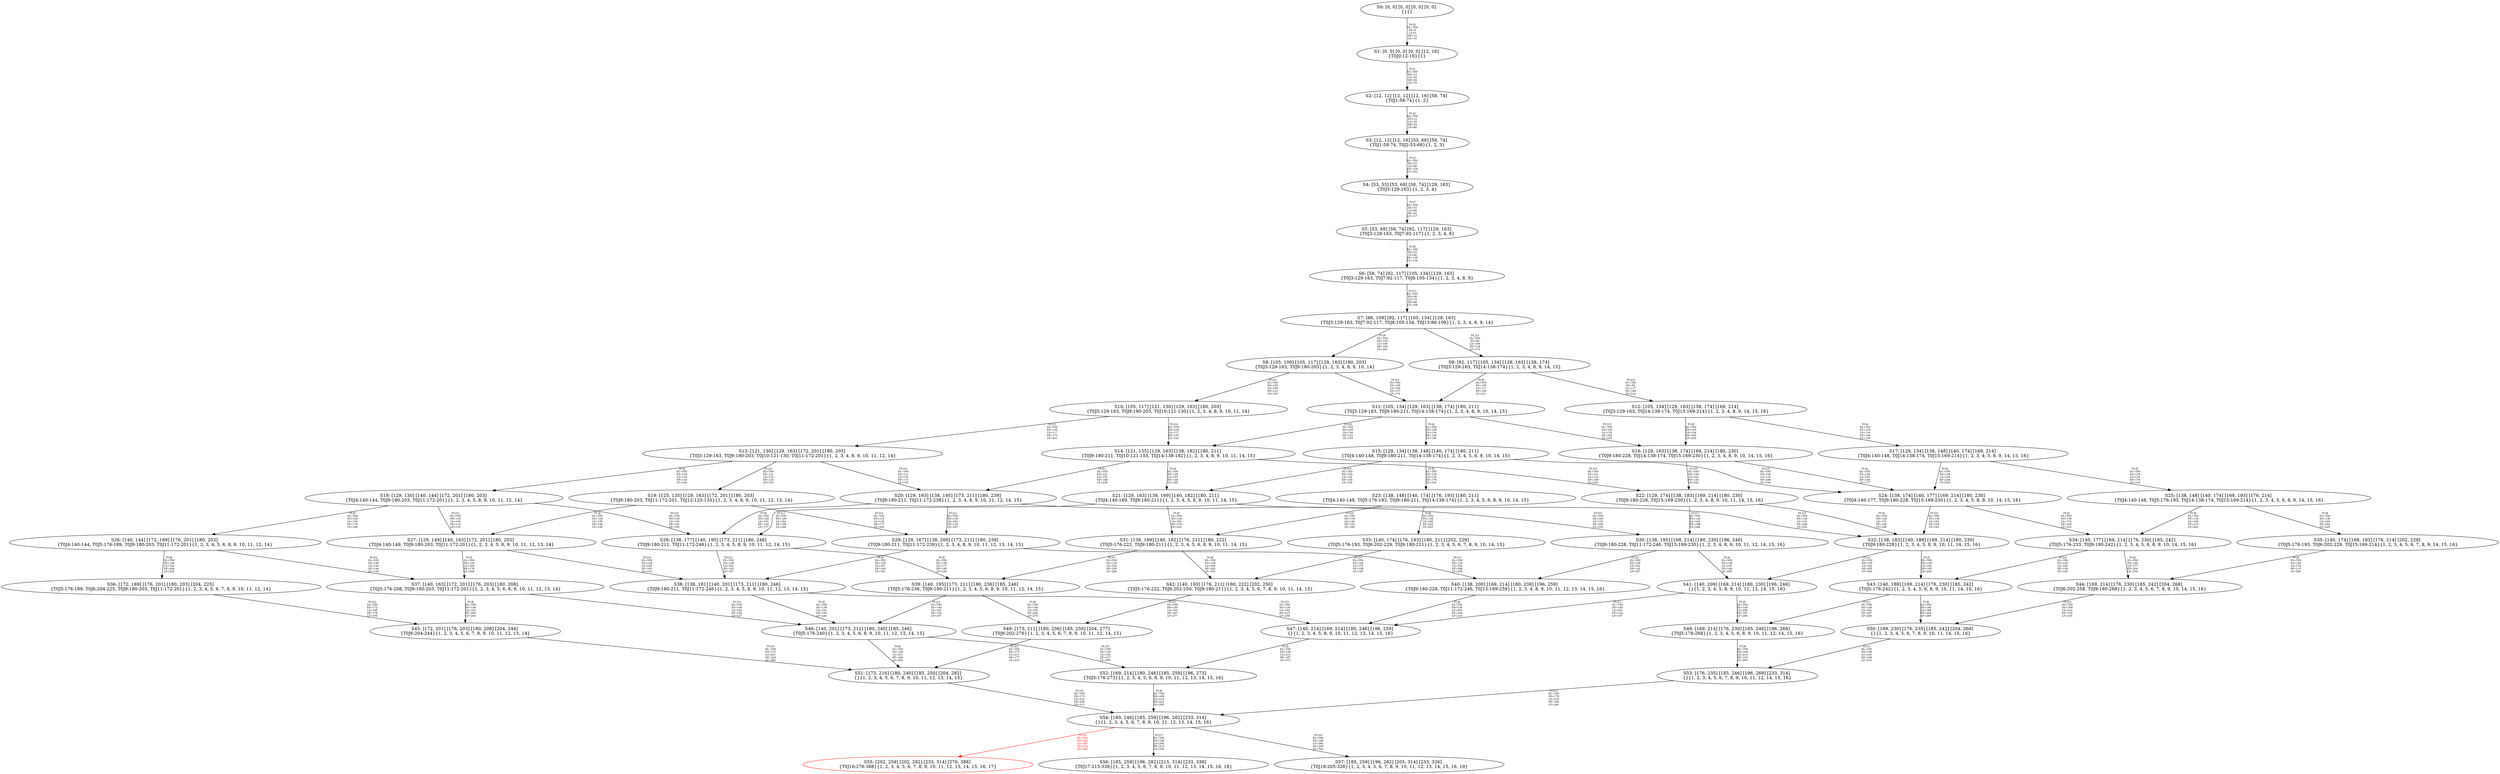 digraph {
	S0[label="S0: [0, 0] [0, 0] [0, 0] [0, 0] \n{}{}"];
	S1[label="S1: [0, 0] [0, 0] [0, 0] [12, 16] \n{T0J0:12-16}{1}"];
	S2[label="S2: [12, 12] [12, 12] [12, 16] [58, 74] \n{T0J1:58-74}{1, 2}"];
	S3[label="S3: [12, 12] [12, 16] [53, 68] [58, 74] \n{T0J1:58-74, T0J2:53-68}{1, 2, 3}"];
	S4[label="S4: [53, 53] [53, 68] [58, 74] [129, 163] \n{T0J3:129-163}{1, 2, 3, 4}"];
	S5[label="S5: [53, 68] [58, 74] [92, 117] [129, 163] \n{T0J3:129-163, T0J7:92-117}{1, 2, 3, 4, 8}"];
	S6[label="S6: [58, 74] [92, 117] [105, 134] [129, 163] \n{T0J3:129-163, T0J7:92-117, T0J8:105-134}{1, 2, 3, 4, 8, 9}"];
	S7[label="S7: [86, 109] [92, 117] [105, 134] [129, 163] \n{T0J3:129-163, T0J7:92-117, T0J8:105-134, T0J13:86-109}{1, 2, 3, 4, 8, 9, 14}"];
	S8[label="S8: [105, 109] [105, 117] [129, 163] [180, 203] \n{T0J3:129-163, T0J9:180-203}{1, 2, 3, 4, 8, 9, 10, 14}"];
	S9[label="S9: [92, 117] [105, 134] [129, 163] [138, 174] \n{T0J3:129-163, T0J14:138-174}{1, 2, 3, 4, 8, 9, 14, 15}"];
	S10[label="S10: [105, 117] [121, 130] [129, 163] [180, 203] \n{T0J3:129-163, T0J9:180-203, T0J10:121-130}{1, 2, 3, 4, 8, 9, 10, 11, 14}"];
	S11[label="S11: [105, 134] [129, 163] [138, 174] [180, 211] \n{T0J3:129-163, T0J9:180-211, T0J14:138-174}{1, 2, 3, 4, 8, 9, 10, 14, 15}"];
	S12[label="S12: [105, 134] [129, 163] [138, 174] [169, 214] \n{T0J3:129-163, T0J14:138-174, T0J15:169-214}{1, 2, 3, 4, 8, 9, 14, 15, 16}"];
	S13[label="S13: [121, 130] [129, 163] [172, 201] [180, 203] \n{T0J3:129-163, T0J9:180-203, T0J10:121-130, T0J11:172-201}{1, 2, 3, 4, 8, 9, 10, 11, 12, 14}"];
	S14[label="S14: [121, 155] [129, 163] [138, 182] [180, 211] \n{T0J9:180-211, T0J10:121-155, T0J14:138-182}{1, 2, 3, 4, 8, 9, 10, 11, 14, 15}"];
	S15[label="S15: [129, 134] [138, 148] [140, 174] [180, 211] \n{T0J4:140-148, T0J9:180-211, T0J14:138-174}{1, 2, 3, 4, 5, 8, 9, 10, 14, 15}"];
	S16[label="S16: [129, 163] [138, 174] [169, 214] [180, 230] \n{T0J9:180-228, T0J14:138-174, T0J15:169-230}{1, 2, 3, 4, 8, 9, 10, 14, 15, 16}"];
	S17[label="S17: [129, 134] [138, 148] [140, 174] [169, 214] \n{T0J4:140-148, T0J14:138-174, T0J15:169-214}{1, 2, 3, 4, 5, 8, 9, 14, 15, 16}"];
	S18[label="S18: [129, 130] [140, 144] [172, 201] [180, 203] \n{T0J4:140-144, T0J9:180-203, T0J11:172-201}{1, 2, 3, 4, 5, 8, 9, 10, 11, 12, 14}"];
	S19[label="S19: [125, 135] [129, 163] [172, 201] [180, 203] \n{T0J9:180-203, T0J11:172-201, T0J12:125-135}{1, 2, 3, 4, 8, 9, 10, 11, 12, 13, 14}"];
	S20[label="S20: [129, 163] [138, 195] [173, 211] [180, 239] \n{T0J9:180-211, T0J11:172-239}{1, 2, 3, 4, 8, 9, 10, 11, 12, 14, 15}"];
	S21[label="S21: [129, 163] [138, 169] [140, 182] [180, 211] \n{T0J4:140-169, T0J9:180-211}{1, 2, 3, 4, 5, 8, 9, 10, 11, 14, 15}"];
	S22[label="S22: [129, 174] [138, 183] [169, 214] [180, 230] \n{T0J9:180-228, T0J15:169-230}{1, 2, 3, 4, 8, 9, 10, 11, 14, 15, 16}"];
	S23[label="S23: [138, 148] [140, 174] [176, 193] [180, 211] \n{T0J4:140-148, T0J5:176-193, T0J9:180-211, T0J14:138-174}{1, 2, 3, 4, 5, 6, 8, 9, 10, 14, 15}"];
	S24[label="S24: [138, 174] [140, 177] [169, 214] [180, 230] \n{T0J4:140-177, T0J9:180-228, T0J15:169-230}{1, 2, 3, 4, 5, 8, 9, 10, 14, 15, 16}"];
	S25[label="S25: [138, 148] [140, 174] [169, 193] [176, 214] \n{T0J4:140-148, T0J5:176-193, T0J14:138-174, T0J15:169-214}{1, 2, 3, 4, 5, 6, 8, 9, 14, 15, 16}"];
	S26[label="S26: [140, 144] [172, 189] [176, 201] [180, 203] \n{T0J4:140-144, T0J5:176-189, T0J9:180-203, T0J11:172-201}{1, 2, 3, 4, 5, 6, 8, 9, 10, 11, 12, 14}"];
	S27[label="S27: [129, 149] [140, 163] [172, 201] [180, 203] \n{T0J4:140-149, T0J9:180-203, T0J11:172-201}{1, 2, 3, 4, 5, 8, 9, 10, 11, 12, 13, 14}"];
	S28[label="S28: [138, 177] [140, 195] [173, 211] [180, 246] \n{T0J9:180-211, T0J11:172-246}{1, 2, 3, 4, 5, 8, 9, 10, 11, 12, 14, 15}"];
	S29[label="S29: [129, 167] [138, 200] [173, 211] [180, 239] \n{T0J9:180-211, T0J11:172-239}{1, 2, 3, 4, 8, 9, 10, 11, 12, 13, 14, 15}"];
	S30[label="S30: [138, 195] [169, 214] [180, 230] [196, 246] \n{T0J9:180-228, T0J11:172-246, T0J15:169-230}{1, 2, 3, 4, 8, 9, 10, 11, 12, 14, 15, 16}"];
	S31[label="S31: [138, 169] [140, 182] [176, 211] [180, 222] \n{T0J5:176-222, T0J9:180-211}{1, 2, 3, 4, 5, 6, 8, 9, 10, 11, 14, 15}"];
	S32[label="S32: [138, 183] [140, 188] [169, 214] [180, 230] \n{T0J9:180-228}{1, 2, 3, 4, 5, 8, 9, 10, 11, 14, 15, 16}"];
	S33[label="S33: [140, 174] [176, 193] [180, 211] [202, 229] \n{T0J5:176-193, T0J6:202-229, T0J9:180-211}{1, 2, 3, 4, 5, 6, 7, 8, 9, 10, 14, 15}"];
	S34[label="S34: [140, 177] [169, 214] [176, 230] [185, 242] \n{T0J5:176-233, T0J9:180-242}{1, 2, 3, 4, 5, 6, 8, 9, 10, 14, 15, 16}"];
	S35[label="S35: [140, 174] [169, 193] [176, 214] [202, 229] \n{T0J5:176-193, T0J6:202-229, T0J15:169-214}{1, 2, 3, 4, 5, 6, 7, 8, 9, 14, 15, 16}"];
	S36[label="S36: [172, 189] [176, 201] [180, 203] [204, 225] \n{T0J5:176-189, T0J6:204-225, T0J9:180-203, T0J11:172-201}{1, 2, 3, 4, 5, 6, 7, 8, 9, 10, 11, 12, 14}"];
	S37[label="S37: [140, 163] [172, 201] [176, 203] [180, 208] \n{T0J5:176-208, T0J9:180-203, T0J11:172-201}{1, 2, 3, 4, 5, 6, 8, 9, 10, 11, 12, 13, 14}"];
	S38[label="S38: [138, 181] [140, 201] [173, 211] [180, 246] \n{T0J9:180-211, T0J11:172-246}{1, 2, 3, 4, 5, 8, 9, 10, 11, 12, 13, 14, 15}"];
	S39[label="S39: [140, 195] [173, 211] [180, 236] [185, 246] \n{T0J5:176-236, T0J9:180-211}{1, 2, 3, 4, 5, 6, 8, 9, 10, 11, 12, 14, 15}"];
	S40[label="S40: [138, 200] [169, 214] [180, 239] [196, 259] \n{T0J9:180-228, T0J11:172-246, T0J15:169-259}{1, 2, 3, 4, 8, 9, 10, 11, 12, 13, 14, 15, 16}"];
	S41[label="S41: [140, 209] [169, 214] [180, 230] [196, 246] \n{}{1, 2, 3, 4, 5, 8, 9, 10, 11, 12, 14, 15, 16}"];
	S42[label="S42: [140, 193] [176, 211] [180, 222] [202, 250] \n{T0J5:176-222, T0J6:202-250, T0J9:180-211}{1, 2, 3, 4, 5, 6, 7, 8, 9, 10, 11, 14, 15}"];
	S43[label="S43: [140, 188] [169, 214] [176, 230] [185, 242] \n{T0J5:176-242}{1, 2, 3, 4, 5, 6, 8, 9, 10, 11, 14, 15, 16}"];
	S44[label="S44: [169, 214] [176, 230] [185, 242] [204, 268] \n{T0J6:202-258, T0J9:180-268}{1, 2, 3, 4, 5, 6, 7, 8, 9, 10, 14, 15, 16}"];
	S45[label="S45: [172, 201] [176, 203] [180, 208] [204, 244] \n{T0J6:204-244}{1, 2, 3, 4, 5, 6, 7, 8, 9, 10, 11, 12, 13, 14}"];
	S46[label="S46: [140, 201] [173, 211] [180, 240] [185, 246] \n{T0J5:176-240}{1, 2, 3, 4, 5, 6, 8, 9, 10, 11, 12, 13, 14, 15}"];
	S47[label="S47: [140, 214] [169, 214] [180, 246] [196, 259] \n{}{1, 2, 3, 4, 5, 8, 9, 10, 11, 12, 13, 14, 15, 16}"];
	S48[label="S48: [173, 211] [180, 236] [185, 250] [204, 277] \n{T0J6:202-276}{1, 2, 3, 4, 5, 6, 7, 8, 9, 10, 11, 12, 14, 15}"];
	S49[label="S49: [169, 214] [176, 230] [185, 246] [196, 268] \n{T0J5:176-268}{1, 2, 3, 4, 5, 6, 8, 9, 10, 11, 12, 14, 15, 16}"];
	S50[label="S50: [169, 230] [176, 235] [185, 242] [204, 269] \n{}{1, 2, 3, 4, 5, 6, 7, 8, 9, 10, 11, 14, 15, 16}"];
	S51[label="S51: [173, 216] [180, 240] [185, 250] [204, 282] \n{}{1, 2, 3, 4, 5, 6, 7, 8, 9, 10, 11, 12, 13, 14, 15}"];
	S52[label="S52: [169, 214] [180, 246] [185, 259] [196, 273] \n{T0J5:176-273}{1, 2, 3, 4, 5, 6, 8, 9, 10, 11, 12, 13, 14, 15, 16}"];
	S53[label="S53: [176, 235] [185, 246] [196, 269] [233, 314] \n{}{1, 2, 3, 4, 5, 6, 7, 8, 9, 10, 11, 12, 14, 15, 16}"];
	S54[label="S54: [180, 246] [185, 259] [196, 282] [233, 314] \n{}{1, 2, 3, 4, 5, 6, 7, 8, 9, 10, 11, 12, 13, 14, 15, 16}"];
	S55[label="S55: [202, 259] [202, 282] [233, 314] [276, 388] \n{T0J16:276-388}{1, 2, 3, 4, 5, 6, 7, 8, 9, 10, 11, 12, 13, 14, 15, 16, 17}"];
	S56[label="S56: [185, 259] [196, 282] [215, 314] [233, 338] \n{T0J17:215-338}{1, 2, 3, 4, 5, 6, 7, 8, 9, 10, 11, 12, 13, 14, 15, 16, 18}"];
	S57[label="S57: [185, 259] [196, 282] [205, 314] [233, 326] \n{T0J18:205-326}{1, 2, 3, 4, 5, 6, 7, 8, 9, 10, 11, 12, 13, 14, 15, 16, 19}"];
	S0 -> S1[label="T0 J0\nDL=350\nES=0\nLS=0\nEF=12\nLF=16",fontsize=8];
	S1 -> S2[label="T0 J1\nDL=350\nES=12\nLS=16\nEF=58\nLF=74",fontsize=8];
	S2 -> S3[label="T0 J2\nDL=350\nES=12\nLS=16\nEF=53\nLF=68",fontsize=8];
	S3 -> S4[label="T0 J3\nDL=350\nES=53\nLS=68\nEF=129\nLF=163",fontsize=8];
	S4 -> S5[label="T0 J7\nDL=350\nES=53\nLS=68\nEF=92\nLF=117",fontsize=8];
	S5 -> S6[label="T0 J8\nDL=350\nES=53\nLS=68\nEF=105\nLF=134",fontsize=8];
	S6 -> S7[label="T0 J13\nDL=350\nES=58\nLS=74\nEF=86\nLF=109",fontsize=8];
	S7 -> S8[label="T0 J9\nDL=350\nES=105\nLS=109\nEF=180\nLF=203",fontsize=8];
	S7 -> S9[label="T0 J14\nDL=350\nES=86\nLS=109\nEF=138\nLF=174",fontsize=8];
	S8 -> S10[label="T0 J10\nDL=350\nES=105\nLS=109\nEF=121\nLF=130",fontsize=8];
	S8 -> S11[label="T0 J14\nDL=350\nES=105\nLS=109\nEF=157\nLF=174",fontsize=8];
	S9 -> S11[label="T0 J9\nDL=350\nES=105\nLS=117\nEF=180\nLF=211",fontsize=8];
	S9 -> S12[label="T0 J15\nDL=350\nES=92\nLS=117\nEF=169\nLF=214",fontsize=8];
	S10 -> S13[label="T0 J11\nDL=350\nES=105\nLS=117\nEF=172\nLF=201",fontsize=8];
	S10 -> S14[label="T0 J14\nDL=350\nES=105\nLS=117\nEF=157\nLF=182",fontsize=8];
	S11 -> S15[label="T0 J4\nDL=350\nES=129\nLS=134\nEF=140\nLF=148",fontsize=8];
	S11 -> S14[label="T0 J10\nDL=350\nES=105\nLS=134\nEF=121\nLF=155",fontsize=8];
	S11 -> S16[label="T0 J15\nDL=350\nES=105\nLS=133\nEF=182\nLF=230",fontsize=8];
	S12 -> S17[label="T0 J4\nDL=350\nES=129\nLS=134\nEF=140\nLF=148",fontsize=8];
	S12 -> S16[label="T0 J9\nDL=350\nES=105\nLS=134\nEF=180\nLF=228",fontsize=8];
	S13 -> S18[label="T0 J4\nDL=350\nES=129\nLS=130\nEF=140\nLF=144",fontsize=8];
	S13 -> S19[label="T0 J12\nDL=350\nES=121\nLS=130\nEF=125\nLF=135",fontsize=8];
	S13 -> S20[label="T0 J14\nDL=350\nES=121\nLS=130\nEF=173\nLF=195",fontsize=8];
	S14 -> S21[label="T0 J4\nDL=350\nES=129\nLS=155\nEF=140\nLF=169",fontsize=8];
	S14 -> S20[label="T0 J11\nDL=350\nES=121\nLS=155\nEF=188\nLF=239",fontsize=8];
	S14 -> S22[label="T0 J15\nDL=350\nES=121\nLS=133\nEF=198\nLF=230",fontsize=8];
	S15 -> S23[label="T0 J5\nDL=350\nES=129\nLS=134\nEF=176\nLF=193",fontsize=8];
	S15 -> S21[label="T0 J10\nDL=350\nES=129\nLS=134\nEF=145\nLF=155",fontsize=8];
	S15 -> S24[label="T0 J15\nDL=350\nES=129\nLS=133\nEF=206\nLF=230",fontsize=8];
	S16 -> S24[label="T0 J4\nDL=350\nES=129\nLS=163\nEF=140\nLF=177",fontsize=8];
	S16 -> S22[label="T0 J10\nDL=350\nES=129\nLS=162\nEF=145\nLF=183",fontsize=8];
	S17 -> S25[label="T0 J5\nDL=350\nES=129\nLS=134\nEF=176\nLF=193",fontsize=8];
	S17 -> S24[label="T0 J9\nDL=350\nES=129\nLS=134\nEF=204\nLF=228",fontsize=8];
	S18 -> S26[label="T0 J5\nDL=350\nES=129\nLS=130\nEF=176\nLF=189",fontsize=8];
	S18 -> S27[label="T0 J12\nDL=350\nES=129\nLS=130\nEF=133\nLF=135",fontsize=8];
	S18 -> S28[label="T0 J14\nDL=350\nES=129\nLS=130\nEF=181\nLF=195",fontsize=8];
	S19 -> S27[label="T0 J4\nDL=350\nES=129\nLS=135\nEF=140\nLF=149",fontsize=8];
	S19 -> S29[label="T0 J14\nDL=350\nES=125\nLS=135\nEF=177\nLF=200",fontsize=8];
	S20 -> S28[label="T0 J4\nDL=350\nES=129\nLS=163\nEF=140\nLF=177",fontsize=8];
	S20 -> S29[label="T0 J12\nDL=350\nES=129\nLS=162\nEF=133\nLF=167",fontsize=8];
	S20 -> S30[label="T0 J15\nDL=350\nES=129\nLS=133\nEF=206\nLF=230",fontsize=8];
	S21 -> S31[label="T0 J5\nDL=350\nES=129\nLS=163\nEF=176\nLF=222",fontsize=8];
	S21 -> S28[label="T0 J11\nDL=350\nES=129\nLS=162\nEF=196\nLF=246",fontsize=8];
	S21 -> S32[label="T0 J15\nDL=350\nES=129\nLS=133\nEF=206\nLF=230",fontsize=8];
	S22 -> S32[label="T0 J4\nDL=350\nES=129\nLS=174\nEF=140\nLF=188",fontsize=8];
	S22 -> S30[label="T0 J11\nDL=350\nES=129\nLS=162\nEF=196\nLF=246",fontsize=8];
	S23 -> S33[label="T0 J6\nDL=350\nES=138\nLS=148\nEF=202\nLF=229",fontsize=8];
	S23 -> S31[label="T0 J10\nDL=350\nES=138\nLS=148\nEF=154\nLF=169",fontsize=8];
	S24 -> S34[label="T0 J5\nDL=350\nES=138\nLS=174\nEF=185\nLF=233",fontsize=8];
	S24 -> S32[label="T0 J10\nDL=350\nES=138\nLS=162\nEF=154\nLF=183",fontsize=8];
	S25 -> S35[label="T0 J6\nDL=350\nES=138\nLS=148\nEF=202\nLF=229",fontsize=8];
	S25 -> S34[label="T0 J9\nDL=350\nES=138\nLS=148\nEF=213\nLF=242",fontsize=8];
	S26 -> S36[label="T0 J6\nDL=350\nES=140\nLS=144\nEF=204\nLF=225",fontsize=8];
	S26 -> S37[label="T0 J12\nDL=350\nES=140\nLS=144\nEF=144\nLF=149",fontsize=8];
	S27 -> S37[label="T0 J5\nDL=350\nES=129\nLS=149\nEF=176\nLF=208",fontsize=8];
	S27 -> S38[label="T0 J14\nDL=350\nES=129\nLS=149\nEF=181\nLF=214",fontsize=8];
	S28 -> S39[label="T0 J5\nDL=350\nES=138\nLS=177\nEF=185\nLF=236",fontsize=8];
	S28 -> S38[label="T0 J12\nDL=350\nES=138\nLS=162\nEF=142\nLF=167",fontsize=8];
	S29 -> S38[label="T0 J4\nDL=350\nES=129\nLS=167\nEF=140\nLF=181",fontsize=8];
	S29 -> S40[label="T0 J15\nDL=350\nES=129\nLS=162\nEF=206\nLF=259",fontsize=8];
	S30 -> S41[label="T0 J4\nDL=350\nES=138\nLS=195\nEF=149\nLF=209",fontsize=8];
	S30 -> S40[label="T0 J12\nDL=350\nES=138\nLS=162\nEF=142\nLF=167",fontsize=8];
	S31 -> S42[label="T0 J6\nDL=350\nES=138\nLS=169\nEF=202\nLF=250",fontsize=8];
	S31 -> S39[label="T0 J11\nDL=350\nES=138\nLS=162\nEF=205\nLF=246",fontsize=8];
	S32 -> S43[label="T0 J5\nDL=350\nES=138\nLS=183\nEF=185\nLF=242",fontsize=8];
	S32 -> S41[label="T0 J11\nDL=350\nES=138\nLS=162\nEF=205\nLF=246",fontsize=8];
	S33 -> S42[label="T0 J10\nDL=350\nES=140\nLS=174\nEF=156\nLF=195",fontsize=8];
	S34 -> S44[label="T0 J6\nDL=350\nES=140\nLS=177\nEF=204\nLF=258",fontsize=8];
	S34 -> S43[label="T0 J10\nDL=350\nES=140\nLS=162\nEF=156\nLF=183",fontsize=8];
	S35 -> S44[label="T0 J9\nDL=350\nES=140\nLS=174\nEF=215\nLF=268",fontsize=8];
	S36 -> S45[label="T0 J12\nDL=350\nES=172\nLS=189\nEF=176\nLF=194",fontsize=8];
	S37 -> S45[label="T0 J6\nDL=350\nES=140\nLS=163\nEF=204\nLF=244",fontsize=8];
	S37 -> S46[label="T0 J14\nDL=350\nES=140\nLS=162\nEF=192\nLF=227",fontsize=8];
	S38 -> S46[label="T0 J5\nDL=350\nES=138\nLS=181\nEF=185\nLF=240",fontsize=8];
	S38 -> S47[label="T0 J15\nDL=350\nES=138\nLS=162\nEF=215\nLF=259",fontsize=8];
	S39 -> S48[label="T0 J6\nDL=350\nES=140\nLS=195\nEF=204\nLF=276",fontsize=8];
	S39 -> S46[label="T0 J12\nDL=350\nES=140\nLS=162\nEF=144\nLF=167",fontsize=8];
	S40 -> S47[label="T0 J4\nDL=350\nES=138\nLS=200\nEF=149\nLF=214",fontsize=8];
	S41 -> S49[label="T0 J5\nDL=350\nES=140\nLS=209\nEF=187\nLF=268",fontsize=8];
	S41 -> S47[label="T0 J12\nDL=350\nES=140\nLS=162\nEF=144\nLF=167",fontsize=8];
	S42 -> S48[label="T0 J11\nDL=350\nES=140\nLS=193\nEF=207\nLF=277",fontsize=8];
	S43 -> S50[label="T0 J6\nDL=350\nES=140\nLS=188\nEF=204\nLF=269",fontsize=8];
	S43 -> S49[label="T0 J11\nDL=350\nES=140\nLS=162\nEF=207\nLF=246",fontsize=8];
	S44 -> S50[label="T0 J10\nDL=350\nES=169\nLS=214\nEF=185\nLF=235",fontsize=8];
	S45 -> S51[label="T0 J14\nDL=350\nES=172\nLS=201\nEF=224\nLF=266",fontsize=8];
	S46 -> S51[label="T0 J6\nDL=350\nES=140\nLS=201\nEF=204\nLF=282",fontsize=8];
	S46 -> S52[label="T0 J15\nDL=350\nES=140\nLS=162\nEF=217\nLF=259",fontsize=8];
	S47 -> S52[label="T0 J5\nDL=350\nES=140\nLS=214\nEF=187\nLF=273",fontsize=8];
	S48 -> S51[label="T0 J12\nDL=350\nES=173\nLS=211\nEF=177\nLF=216",fontsize=8];
	S49 -> S53[label="T0 J6\nDL=350\nES=169\nLS=214\nEF=233\nLF=295",fontsize=8];
	S50 -> S53[label="T0 J11\nDL=350\nES=169\nLS=230\nEF=236\nLF=314",fontsize=8];
	S51 -> S54[label="T0 J15\nDL=350\nES=173\nLS=216\nEF=250\nLF=313",fontsize=8];
	S52 -> S54[label="T0 J6\nDL=350\nES=169\nLS=214\nEF=233\nLF=295",fontsize=8];
	S53 -> S54[label="T0 J12\nDL=350\nES=176\nLS=235\nEF=180\nLF=240",fontsize=8];
	S54 -> S55[label="T0 J16\nDL=350\nES=202\nLS=295\nEF=276\nLF=388",color=Red,fontcolor=Red,fontsize=8];
S55[color=Red];
	S54 -> S56[label="T0 J17\nDL=350\nES=180\nLS=294\nEF=215\nLF=338",fontsize=8];
	S54 -> S57[label="T0 J18\nDL=350\nES=180\nLS=294\nEF=205\nLF=326",fontsize=8];
}
